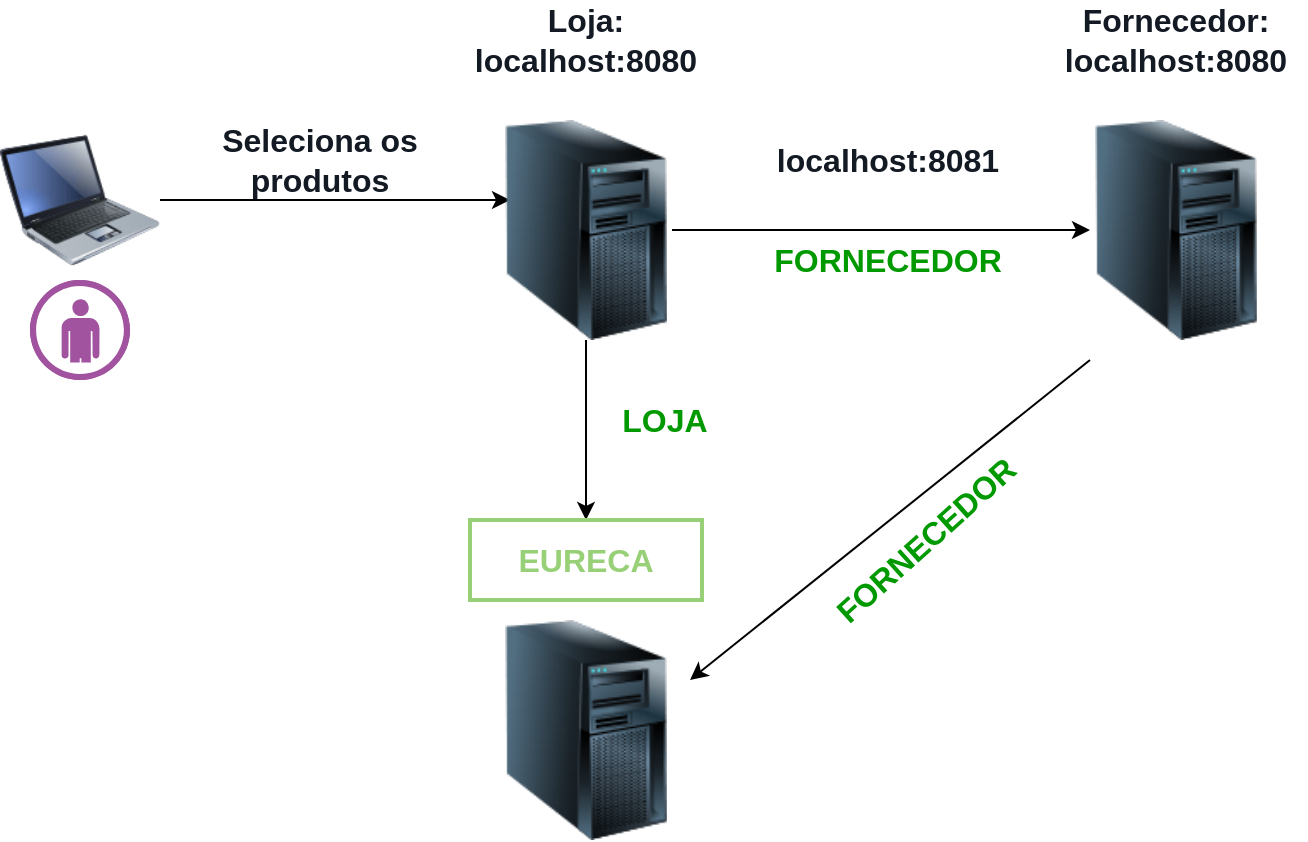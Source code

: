 <mxfile version="14.8.6" type="device" pages="2"><diagram id="Pvt1jfbd0vE7yETtYHb4" name="inicial"><mxGraphModel dx="1422" dy="705" grid="1" gridSize="10" guides="1" tooltips="1" connect="1" arrows="1" fold="1" page="1" pageScale="1" pageWidth="827" pageHeight="1169" math="0" shadow="0"><root><mxCell id="0"/><mxCell id="1" parent="0"/><mxCell id="UT01LvPnDMArkrOpLpf_-1" value="" style="verticalLabelPosition=bottom;html=1;fillColor=#A153A0;strokeColor=#ffffff;verticalAlign=top;align=center;points=[[0,0.5,0],[0.125,0.25,0],[0.25,0,0],[0.5,0,0],[0.75,0,0],[0.875,0.25,0],[1,0.5,0],[0.875,0.75,0],[0.75,1,0],[0.5,1,0],[0.125,0.75,0]];pointerEvents=1;shape=mxgraph.cisco_safe.compositeIcon;bgIcon=ellipse;resIcon=mxgraph.cisco_safe.design.user;" vertex="1" parent="1"><mxGeometry x="50" y="160" width="50" height="50" as="geometry"/></mxCell><mxCell id="UT01LvPnDMArkrOpLpf_-8" style="edgeStyle=orthogonalEdgeStyle;rounded=0;orthogonalLoop=1;jettySize=auto;html=1;entryX=0.058;entryY=0.364;entryDx=0;entryDy=0;entryPerimeter=0;fontSize=16;fontColor=#009900;" edge="1" parent="1" source="UT01LvPnDMArkrOpLpf_-2" target="UT01LvPnDMArkrOpLpf_-3"><mxGeometry relative="1" as="geometry"/></mxCell><mxCell id="UT01LvPnDMArkrOpLpf_-2" value="" style="image;html=1;image=img/lib/clip_art/computers/Laptop_128x128.png" vertex="1" parent="1"><mxGeometry x="35" y="80" width="80" height="80" as="geometry"/></mxCell><mxCell id="UT01LvPnDMArkrOpLpf_-11" style="edgeStyle=orthogonalEdgeStyle;rounded=0;orthogonalLoop=1;jettySize=auto;html=1;entryX=0;entryY=0.5;entryDx=0;entryDy=0;fontSize=16;fontColor=#141A24;" edge="1" parent="1" source="UT01LvPnDMArkrOpLpf_-3" target="UT01LvPnDMArkrOpLpf_-5"><mxGeometry relative="1" as="geometry"/></mxCell><mxCell id="UT01LvPnDMArkrOpLpf_-16" style="edgeStyle=orthogonalEdgeStyle;rounded=0;orthogonalLoop=1;jettySize=auto;html=1;entryX=0.5;entryY=0;entryDx=0;entryDy=0;fontSize=16;fontColor=#97D077;" edge="1" parent="1" source="UT01LvPnDMArkrOpLpf_-3" target="UT01LvPnDMArkrOpLpf_-7"><mxGeometry relative="1" as="geometry"/></mxCell><mxCell id="UT01LvPnDMArkrOpLpf_-3" value="" style="image;html=1;image=img/lib/clip_art/computers/Server_Tower_128x128.png" vertex="1" parent="1"><mxGeometry x="285" y="80" width="86" height="110" as="geometry"/></mxCell><mxCell id="UT01LvPnDMArkrOpLpf_-4" value="" style="image;html=1;image=img/lib/clip_art/computers/Server_Tower_128x128.png" vertex="1" parent="1"><mxGeometry x="285" y="330" width="86" height="110" as="geometry"/></mxCell><mxCell id="UT01LvPnDMArkrOpLpf_-5" value="" style="image;html=1;image=img/lib/clip_art/computers/Server_Tower_128x128.png" vertex="1" parent="1"><mxGeometry x="580" y="80" width="86" height="110" as="geometry"/></mxCell><mxCell id="UT01LvPnDMArkrOpLpf_-7" value="EURECA" style="text;html=1;align=center;verticalAlign=middle;whiteSpace=wrap;rounded=0;fontStyle=1;fontSize=16;fontColor=#97D077;strokeWidth=2;strokeColor=#97D077;" vertex="1" parent="1"><mxGeometry x="270" y="280" width="116" height="40" as="geometry"/></mxCell><mxCell id="UT01LvPnDMArkrOpLpf_-9" value="Seleciona os produtos" style="text;html=1;strokeColor=none;fillColor=none;align=center;verticalAlign=middle;whiteSpace=wrap;rounded=0;fontSize=16;fontStyle=1;fontColor=#141A24;" vertex="1" parent="1"><mxGeometry x="130" y="80" width="130" height="40" as="geometry"/></mxCell><mxCell id="UT01LvPnDMArkrOpLpf_-10" value="Loja: localhost:8080" style="text;html=1;strokeColor=none;fillColor=none;align=center;verticalAlign=middle;whiteSpace=wrap;rounded=0;fontSize=16;fontStyle=1;fontColor=#141A24;" vertex="1" parent="1"><mxGeometry x="263" y="20" width="130" height="40" as="geometry"/></mxCell><mxCell id="UT01LvPnDMArkrOpLpf_-12" value="localhost:8081" style="text;html=1;strokeColor=none;fillColor=none;align=center;verticalAlign=middle;whiteSpace=wrap;rounded=0;fontSize=16;fontStyle=1;fontColor=#141A24;" vertex="1" parent="1"><mxGeometry x="413.5" y="80" width="130" height="40" as="geometry"/></mxCell><mxCell id="UT01LvPnDMArkrOpLpf_-14" value="FORNECEDOR" style="text;html=1;strokeColor=none;fillColor=none;align=center;verticalAlign=middle;whiteSpace=wrap;rounded=0;fontStyle=1;fontSize=16;fontColor=#009900;" vertex="1" parent="1"><mxGeometry x="430.75" y="140" width="95.5" height="20" as="geometry"/></mxCell><mxCell id="UT01LvPnDMArkrOpLpf_-15" value="Fornecedor: localhost:8080" style="text;html=1;strokeColor=none;fillColor=none;align=center;verticalAlign=middle;whiteSpace=wrap;rounded=0;fontSize=16;fontStyle=1;fontColor=#141A24;" vertex="1" parent="1"><mxGeometry x="558" y="20" width="130" height="40" as="geometry"/></mxCell><mxCell id="UT01LvPnDMArkrOpLpf_-17" value="LOJA" style="text;html=1;strokeColor=none;fillColor=none;align=center;verticalAlign=middle;whiteSpace=wrap;rounded=0;fontStyle=1;fontSize=16;fontColor=#009900;" vertex="1" parent="1"><mxGeometry x="335.25" y="220" width="64.75" height="20" as="geometry"/></mxCell><mxCell id="UT01LvPnDMArkrOpLpf_-20" value="" style="endArrow=classic;html=1;fontSize=16;fontColor=#97D077;" edge="1" parent="1"><mxGeometry width="50" height="50" relative="1" as="geometry"><mxPoint x="580" y="200" as="sourcePoint"/><mxPoint x="380" y="360" as="targetPoint"/></mxGeometry></mxCell><mxCell id="UT01LvPnDMArkrOpLpf_-21" value="FORNECEDOR" style="text;html=1;strokeColor=none;fillColor=none;align=center;verticalAlign=middle;whiteSpace=wrap;rounded=0;fontStyle=1;fontSize=16;fontColor=#009900;rotation=-42;" vertex="1" parent="1"><mxGeometry x="450" y="280" width="95.5" height="20" as="geometry"/></mxCell></root></mxGraphModel></diagram><diagram id="Xik0QEceM0N7jPcnmrYY" name="Endpoint &amp; Serviços"><mxGraphModel dx="1328" dy="705" grid="1" gridSize="10" guides="1" tooltips="1" connect="1" arrows="1" fold="1" page="1" pageScale="1" pageWidth="827" pageHeight="1169" math="0" shadow="0"><root><mxCell id="1MEjp8CginzSXoQpYtET-0"/><mxCell id="1MEjp8CginzSXoQpYtET-1" parent="1MEjp8CginzSXoQpYtET-0"/><mxCell id="1MEjp8CginzSXoQpYtET-30" style="edgeStyle=orthogonalEdgeStyle;rounded=0;orthogonalLoop=1;jettySize=auto;html=1;entryX=0.438;entryY=0;entryDx=0;entryDy=0;entryPerimeter=0;fontSize=18;fontColor=#141A24;startArrow=classic;startFill=1;endArrow=none;endFill=0;strokeWidth=2;" edge="1" parent="1MEjp8CginzSXoQpYtET-1" source="1MEjp8CginzSXoQpYtET-28" target="1MEjp8CginzSXoQpYtET-23"><mxGeometry relative="1" as="geometry"/></mxCell><mxCell id="1MEjp8CginzSXoQpYtET-28" value="" style="ellipse;whiteSpace=wrap;html=1;fontSize=18;fontColor=#333333;strokeColor=#666666;strokeWidth=1;align=left;fillColor=#BFBFBF;" vertex="1" parent="1MEjp8CginzSXoQpYtET-1"><mxGeometry x="470" y="550" width="350" height="210" as="geometry"/></mxCell><mxCell id="1MEjp8CginzSXoQpYtET-25" value="" style="ellipse;whiteSpace=wrap;html=1;fontSize=16;strokeColor=#82b366;strokeWidth=1;fillColor=#d5e8d4;align=left;" vertex="1" parent="1MEjp8CginzSXoQpYtET-1"><mxGeometry x="20" y="460" width="390" height="230" as="geometry"/></mxCell><mxCell id="1MEjp8CginzSXoQpYtET-23" value="" style="shape=delay;whiteSpace=wrap;html=1;fontSize=16;strokeWidth=1;align=left;fillColor=#dae8fc;strokeColor=#6c8ebf;rotation=-180;" vertex="1" parent="1MEjp8CginzSXoQpYtET-1"><mxGeometry x="411" width="416" height="480" as="geometry"/></mxCell><mxCell id="1MEjp8CginzSXoQpYtET-22" value="" style="shape=delay;whiteSpace=wrap;html=1;fontSize=16;strokeWidth=1;align=left;fillColor=#f8cecc;strokeColor=none;" vertex="1" parent="1MEjp8CginzSXoQpYtET-1"><mxGeometry width="250" height="190" as="geometry"/></mxCell><mxCell id="1MEjp8CginzSXoQpYtET-9" style="edgeStyle=orthogonalEdgeStyle;rounded=0;orthogonalLoop=1;jettySize=auto;html=1;entryX=0;entryY=0.5;entryDx=0;entryDy=0;fontSize=16;fontColor=#0000CC;dashed=1;strokeWidth=2;" edge="1" parent="1MEjp8CginzSXoQpYtET-1" source="1MEjp8CginzSXoQpYtET-2" target="1MEjp8CginzSXoQpYtET-4"><mxGeometry relative="1" as="geometry"/></mxCell><mxCell id="1MEjp8CginzSXoQpYtET-2" value="POST/compra" style="rounded=1;whiteSpace=wrap;html=1;fontSize=16;strokeWidth=2;strokeColor=#FF0000;" vertex="1" parent="1MEjp8CginzSXoQpYtET-1"><mxGeometry x="90" y="250" width="120" height="50" as="geometry"/></mxCell><mxCell id="1MEjp8CginzSXoQpYtET-10" style="edgeStyle=orthogonalEdgeStyle;rounded=0;orthogonalLoop=1;jettySize=auto;html=1;dashed=1;fontSize=16;fontColor=#0000CC;strokeWidth=2;" edge="1" parent="1MEjp8CginzSXoQpYtET-1" source="1MEjp8CginzSXoQpYtET-3"><mxGeometry relative="1" as="geometry"><mxPoint x="390" y="270" as="targetPoint"/></mxGeometry></mxCell><mxCell id="1MEjp8CginzSXoQpYtET-3" value="POST/pedido" style="rounded=1;whiteSpace=wrap;html=1;fontSize=16;strokeWidth=2;strokeColor=#0000CC;" vertex="1" parent="1MEjp8CginzSXoQpYtET-1"><mxGeometry x="550" y="160" width="196" height="50" as="geometry"/></mxCell><mxCell id="1MEjp8CginzSXoQpYtET-4" value="GET/info{estado}" style="rounded=1;whiteSpace=wrap;html=1;fontSize=16;strokeWidth=2;strokeColor=#0000CC;" vertex="1" parent="1MEjp8CginzSXoQpYtET-1"><mxGeometry x="550" y="250" width="196" height="50" as="geometry"/></mxCell><mxCell id="1MEjp8CginzSXoQpYtET-5" value="&lt;span&gt;GET/produtos/{estado}&lt;/span&gt;" style="rounded=1;whiteSpace=wrap;html=1;fontSize=16;strokeWidth=2;strokeColor=#0000CC;" vertex="1" parent="1MEjp8CginzSXoQpYtET-1"><mxGeometry x="550" y="70" width="196" height="50" as="geometry"/></mxCell><mxCell id="1MEjp8CginzSXoQpYtET-6" value="&lt;div&gt;&lt;span&gt;&lt;b&gt;&lt;font style=&quot;font-size: 28px&quot;&gt;Serviço Loja&lt;/font&gt;&lt;/b&gt;&lt;/span&gt;&lt;/div&gt;&lt;font style=&quot;font-size: 18px&quot;&gt;Gestão do pedido:&lt;br&gt;&lt;/font&gt;&amp;nbsp; - Apresenta o catálogo&lt;br&gt;&amp;nbsp; - Realiza pedido&lt;br&gt;&amp;nbsp; - Reserva um Voucher" style="text;html=1;strokeColor=none;fillColor=none;align=left;verticalAlign=middle;whiteSpace=wrap;rounded=0;fontSize=16;fontColor=#FF0000;" vertex="1" parent="1MEjp8CginzSXoQpYtET-1"><mxGeometry x="10" y="10" width="250" height="140" as="geometry"/></mxCell><mxCell id="1MEjp8CginzSXoQpYtET-7" value="&lt;div&gt;&lt;span&gt;&lt;b&gt;&lt;font style=&quot;font-size: 28px&quot;&gt;Serviço Fornecedor&lt;/font&gt;&lt;/b&gt;&lt;/span&gt;&lt;/div&gt;&lt;font style=&quot;font-size: 18px&quot;&gt;Gestão do catálogo&lt;br&gt;&lt;/font&gt;&amp;nbsp; - Mantem o catálogo&lt;br&gt;&amp;nbsp; - Executa os pedidos" style="text;html=1;strokeColor=none;fillColor=none;align=left;verticalAlign=middle;whiteSpace=wrap;rounded=0;fontSize=16;fontColor=#0000CC;" vertex="1" parent="1MEjp8CginzSXoQpYtET-1"><mxGeometry x="557" y="320" width="270" height="140" as="geometry"/></mxCell><mxCell id="1MEjp8CginzSXoQpYtET-11" style="edgeStyle=orthogonalEdgeStyle;rounded=0;orthogonalLoop=1;jettySize=auto;html=1;dashed=1;fontSize=16;fontColor=#0000CC;strokeWidth=2;startArrow=classic;startFill=1;endArrow=none;endFill=0;" edge="1" parent="1MEjp8CginzSXoQpYtET-1" source="1MEjp8CginzSXoQpYtET-8"><mxGeometry relative="1" as="geometry"><mxPoint x="350" y="280" as="targetPoint"/></mxGeometry></mxCell><mxCell id="1MEjp8CginzSXoQpYtET-8" value="POST/voucher" style="rounded=1;whiteSpace=wrap;html=1;fontSize=16;strokeWidth=2;strokeColor=#009900;" vertex="1" parent="1MEjp8CginzSXoQpYtET-1"><mxGeometry x="150" y="530" width="120" height="50" as="geometry"/></mxCell><mxCell id="1MEjp8CginzSXoQpYtET-21" value="" style="rhombus;whiteSpace=wrap;html=1;fontSize=16;fontColor=#0000CC;strokeColor=#009900;strokeWidth=0;fillColor=none;gradientColor=#ffffff;align=left;" vertex="1" parent="1MEjp8CginzSXoQpYtET-1"><mxGeometry x="330" y="260" width="80" height="80" as="geometry"/></mxCell><mxCell id="1MEjp8CginzSXoQpYtET-26" value="&lt;div&gt;&lt;br&gt;&lt;/div&gt;&lt;font style=&quot;font-size: 18px&quot;&gt;Gestão do voucher&lt;br&gt;&lt;/font&gt;&amp;nbsp; - Gera voucher&lt;br&gt;" style="text;html=1;strokeColor=none;fillColor=none;align=left;verticalAlign=middle;whiteSpace=wrap;rounded=0;fontSize=16;fontColor=#009900;" vertex="1" parent="1MEjp8CginzSXoQpYtET-1"><mxGeometry x="80" y="550" width="270" height="140" as="geometry"/></mxCell><mxCell id="1MEjp8CginzSXoQpYtET-27" value="&lt;div style=&quot;font-size: 18px;&quot;&gt;&lt;span style=&quot;font-size: 18px;&quot;&gt;&lt;b style=&quot;font-size: 18px;&quot;&gt;Eureca server&lt;/b&gt;&lt;/span&gt;&lt;/div&gt;&lt;div style=&quot;font-size: 18px;&quot;&gt;&lt;span style=&quot;font-size: 18px;&quot;&gt;&lt;b style=&quot;font-size: 18px;&quot;&gt;Config Server&lt;/b&gt;&lt;/span&gt;&lt;/div&gt;&lt;div style=&quot;font-size: 18px;&quot;&gt;&lt;span style=&quot;font-size: 18px;&quot;&gt;&lt;b style=&quot;font-size: 18px;&quot;&gt;API Gateway&lt;/b&gt;&lt;/span&gt;&lt;/div&gt;&lt;div style=&quot;font-size: 18px;&quot;&gt;&lt;span style=&quot;font-size: 18px;&quot;&gt;&lt;b style=&quot;font-size: 18px;&quot;&gt;Auth Server&lt;/b&gt;&lt;/span&gt;&lt;/div&gt;" style="text;html=1;strokeColor=none;align=left;verticalAlign=middle;whiteSpace=wrap;rounded=0;fontSize=18;fontColor=#141A24;spacing=3;" vertex="1" parent="1MEjp8CginzSXoQpYtET-1"><mxGeometry x="580" y="570" width="270" height="140" as="geometry"/></mxCell><mxCell id="1MEjp8CginzSXoQpYtET-31" value="" style="endArrow=classic;html=1;fontSize=18;fontColor=#141A24;strokeWidth=2;" edge="1" parent="1MEjp8CginzSXoQpYtET-1" source="1MEjp8CginzSXoQpYtET-25" target="1MEjp8CginzSXoQpYtET-28"><mxGeometry width="50" height="50" relative="1" as="geometry"><mxPoint x="340" y="490" as="sourcePoint"/><mxPoint x="390" y="440" as="targetPoint"/></mxGeometry></mxCell><mxCell id="1MEjp8CginzSXoQpYtET-32" value="" style="endArrow=classic;html=1;fontSize=18;fontColor=#141A24;strokeWidth=2;exitX=0.92;exitY=1;exitDx=0;exitDy=0;exitPerimeter=0;entryX=0.183;entryY=0.095;entryDx=0;entryDy=0;entryPerimeter=0;" edge="1" parent="1MEjp8CginzSXoQpYtET-1" source="1MEjp8CginzSXoQpYtET-6" target="1MEjp8CginzSXoQpYtET-28"><mxGeometry width="50" height="50" relative="1" as="geometry"><mxPoint x="340" y="490" as="sourcePoint"/><mxPoint x="390" y="440" as="targetPoint"/></mxGeometry></mxCell></root></mxGraphModel></diagram></mxfile>